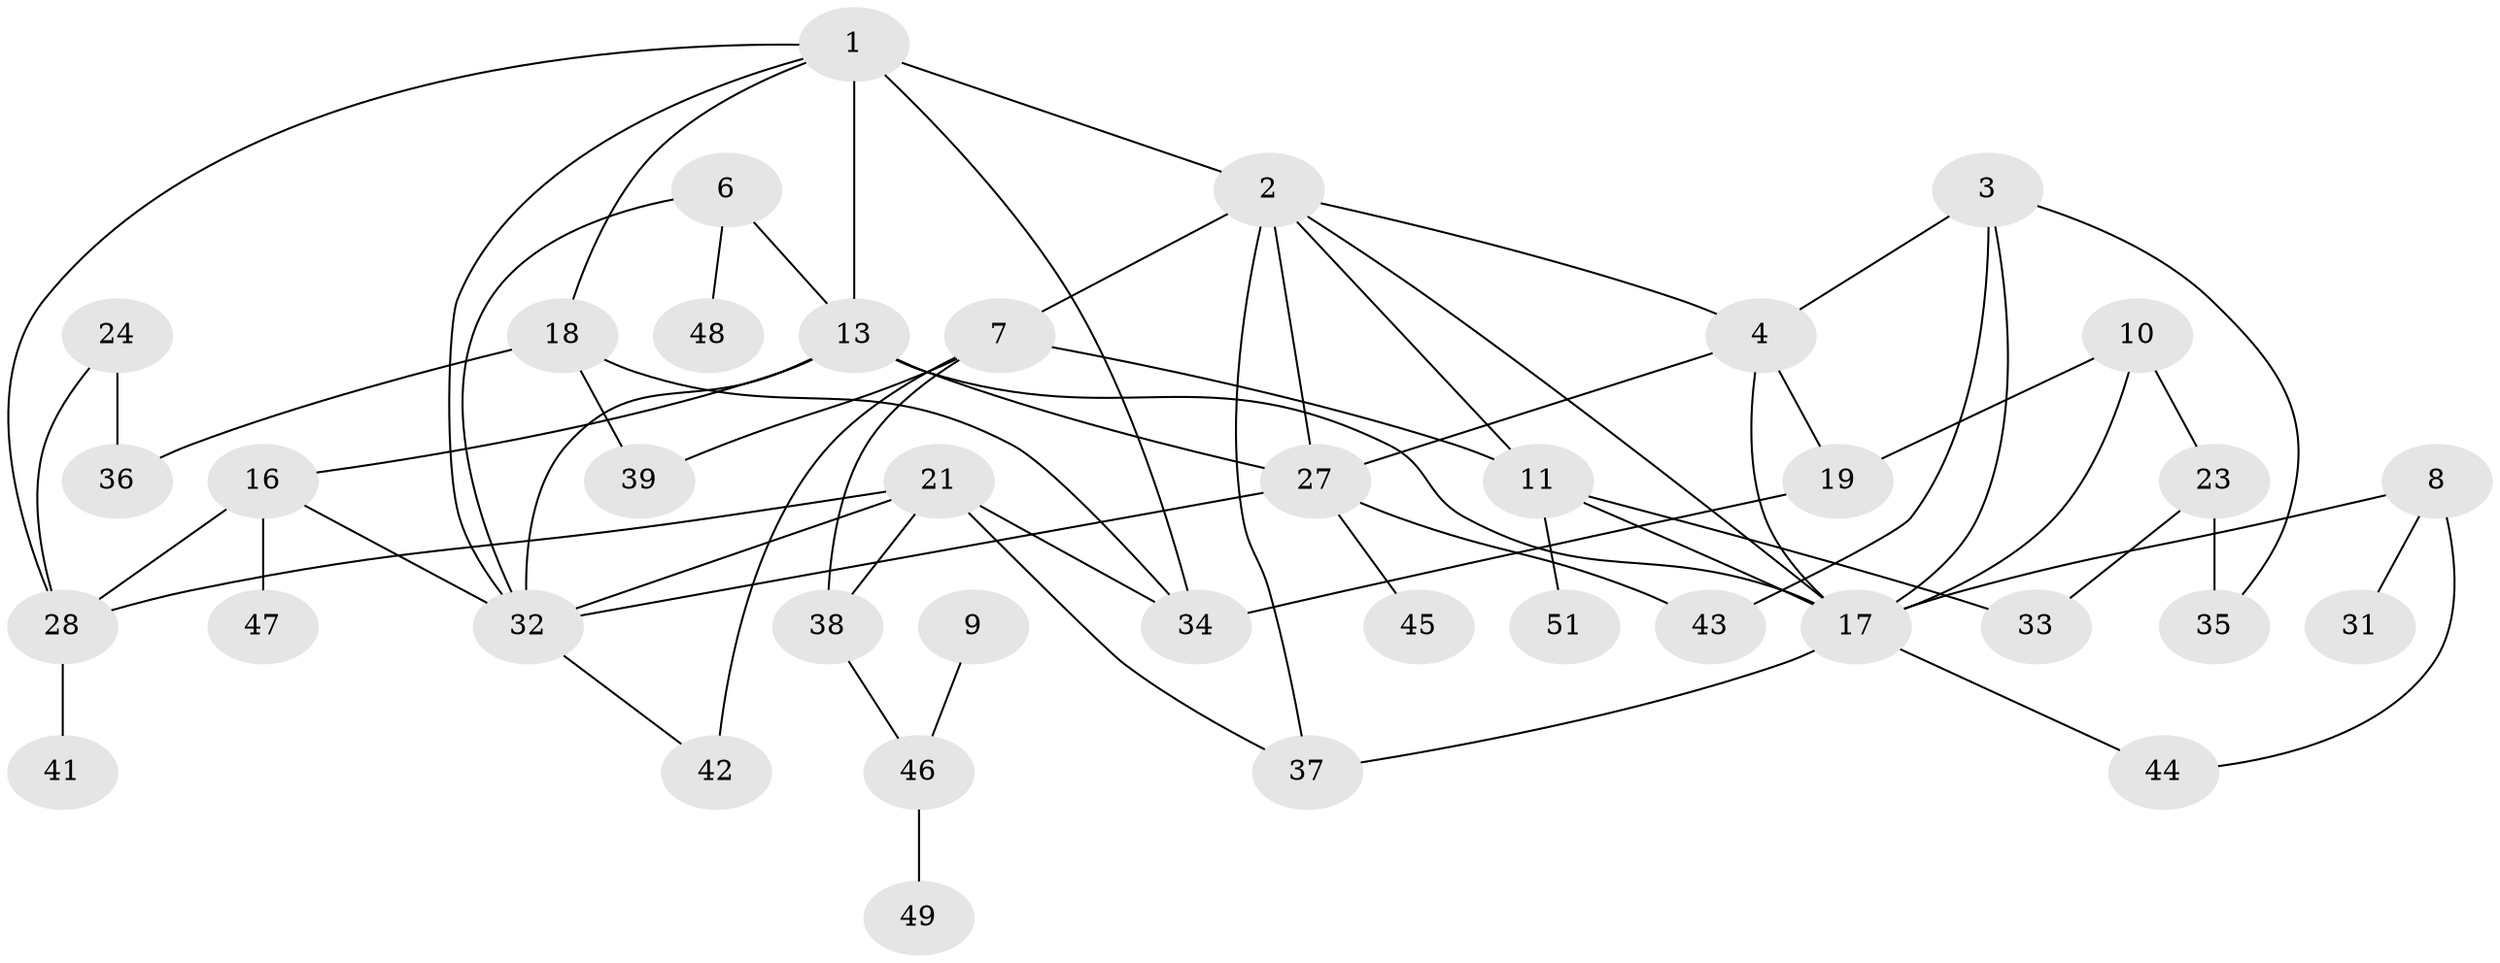 // original degree distribution, {4: 0.11764705882352941, 8: 0.00980392156862745, 5: 0.0784313725490196, 2: 0.22549019607843138, 1: 0.27450980392156865, 3: 0.17647058823529413, 0: 0.09803921568627451, 6: 0.0196078431372549}
// Generated by graph-tools (version 1.1) at 2025/33/03/09/25 02:33:51]
// undirected, 39 vertices, 65 edges
graph export_dot {
graph [start="1"]
  node [color=gray90,style=filled];
  1;
  2;
  3;
  4;
  6;
  7;
  8;
  9;
  10;
  11;
  13;
  16;
  17;
  18;
  19;
  21;
  23;
  24;
  27;
  28;
  31;
  32;
  33;
  34;
  35;
  36;
  37;
  38;
  39;
  41;
  42;
  43;
  44;
  45;
  46;
  47;
  48;
  49;
  51;
  1 -- 2 [weight=2.0];
  1 -- 13 [weight=1.0];
  1 -- 18 [weight=1.0];
  1 -- 28 [weight=1.0];
  1 -- 32 [weight=1.0];
  1 -- 34 [weight=1.0];
  2 -- 4 [weight=1.0];
  2 -- 7 [weight=1.0];
  2 -- 11 [weight=1.0];
  2 -- 17 [weight=1.0];
  2 -- 27 [weight=1.0];
  2 -- 37 [weight=1.0];
  3 -- 4 [weight=1.0];
  3 -- 17 [weight=1.0];
  3 -- 35 [weight=1.0];
  3 -- 43 [weight=1.0];
  4 -- 17 [weight=1.0];
  4 -- 19 [weight=1.0];
  4 -- 27 [weight=1.0];
  6 -- 13 [weight=2.0];
  6 -- 32 [weight=1.0];
  6 -- 48 [weight=1.0];
  7 -- 11 [weight=1.0];
  7 -- 38 [weight=1.0];
  7 -- 39 [weight=1.0];
  7 -- 42 [weight=2.0];
  8 -- 17 [weight=1.0];
  8 -- 31 [weight=1.0];
  8 -- 44 [weight=1.0];
  9 -- 46 [weight=1.0];
  10 -- 17 [weight=1.0];
  10 -- 19 [weight=1.0];
  10 -- 23 [weight=1.0];
  11 -- 17 [weight=1.0];
  11 -- 33 [weight=1.0];
  11 -- 51 [weight=1.0];
  13 -- 16 [weight=1.0];
  13 -- 17 [weight=1.0];
  13 -- 27 [weight=1.0];
  13 -- 32 [weight=1.0];
  16 -- 28 [weight=1.0];
  16 -- 32 [weight=1.0];
  16 -- 47 [weight=1.0];
  17 -- 37 [weight=1.0];
  17 -- 44 [weight=1.0];
  18 -- 34 [weight=1.0];
  18 -- 36 [weight=1.0];
  18 -- 39 [weight=1.0];
  19 -- 34 [weight=2.0];
  21 -- 28 [weight=1.0];
  21 -- 32 [weight=1.0];
  21 -- 34 [weight=1.0];
  21 -- 37 [weight=1.0];
  21 -- 38 [weight=1.0];
  23 -- 33 [weight=1.0];
  23 -- 35 [weight=1.0];
  24 -- 28 [weight=1.0];
  24 -- 36 [weight=2.0];
  27 -- 32 [weight=1.0];
  27 -- 43 [weight=1.0];
  27 -- 45 [weight=1.0];
  28 -- 41 [weight=1.0];
  32 -- 42 [weight=1.0];
  38 -- 46 [weight=1.0];
  46 -- 49 [weight=1.0];
}

